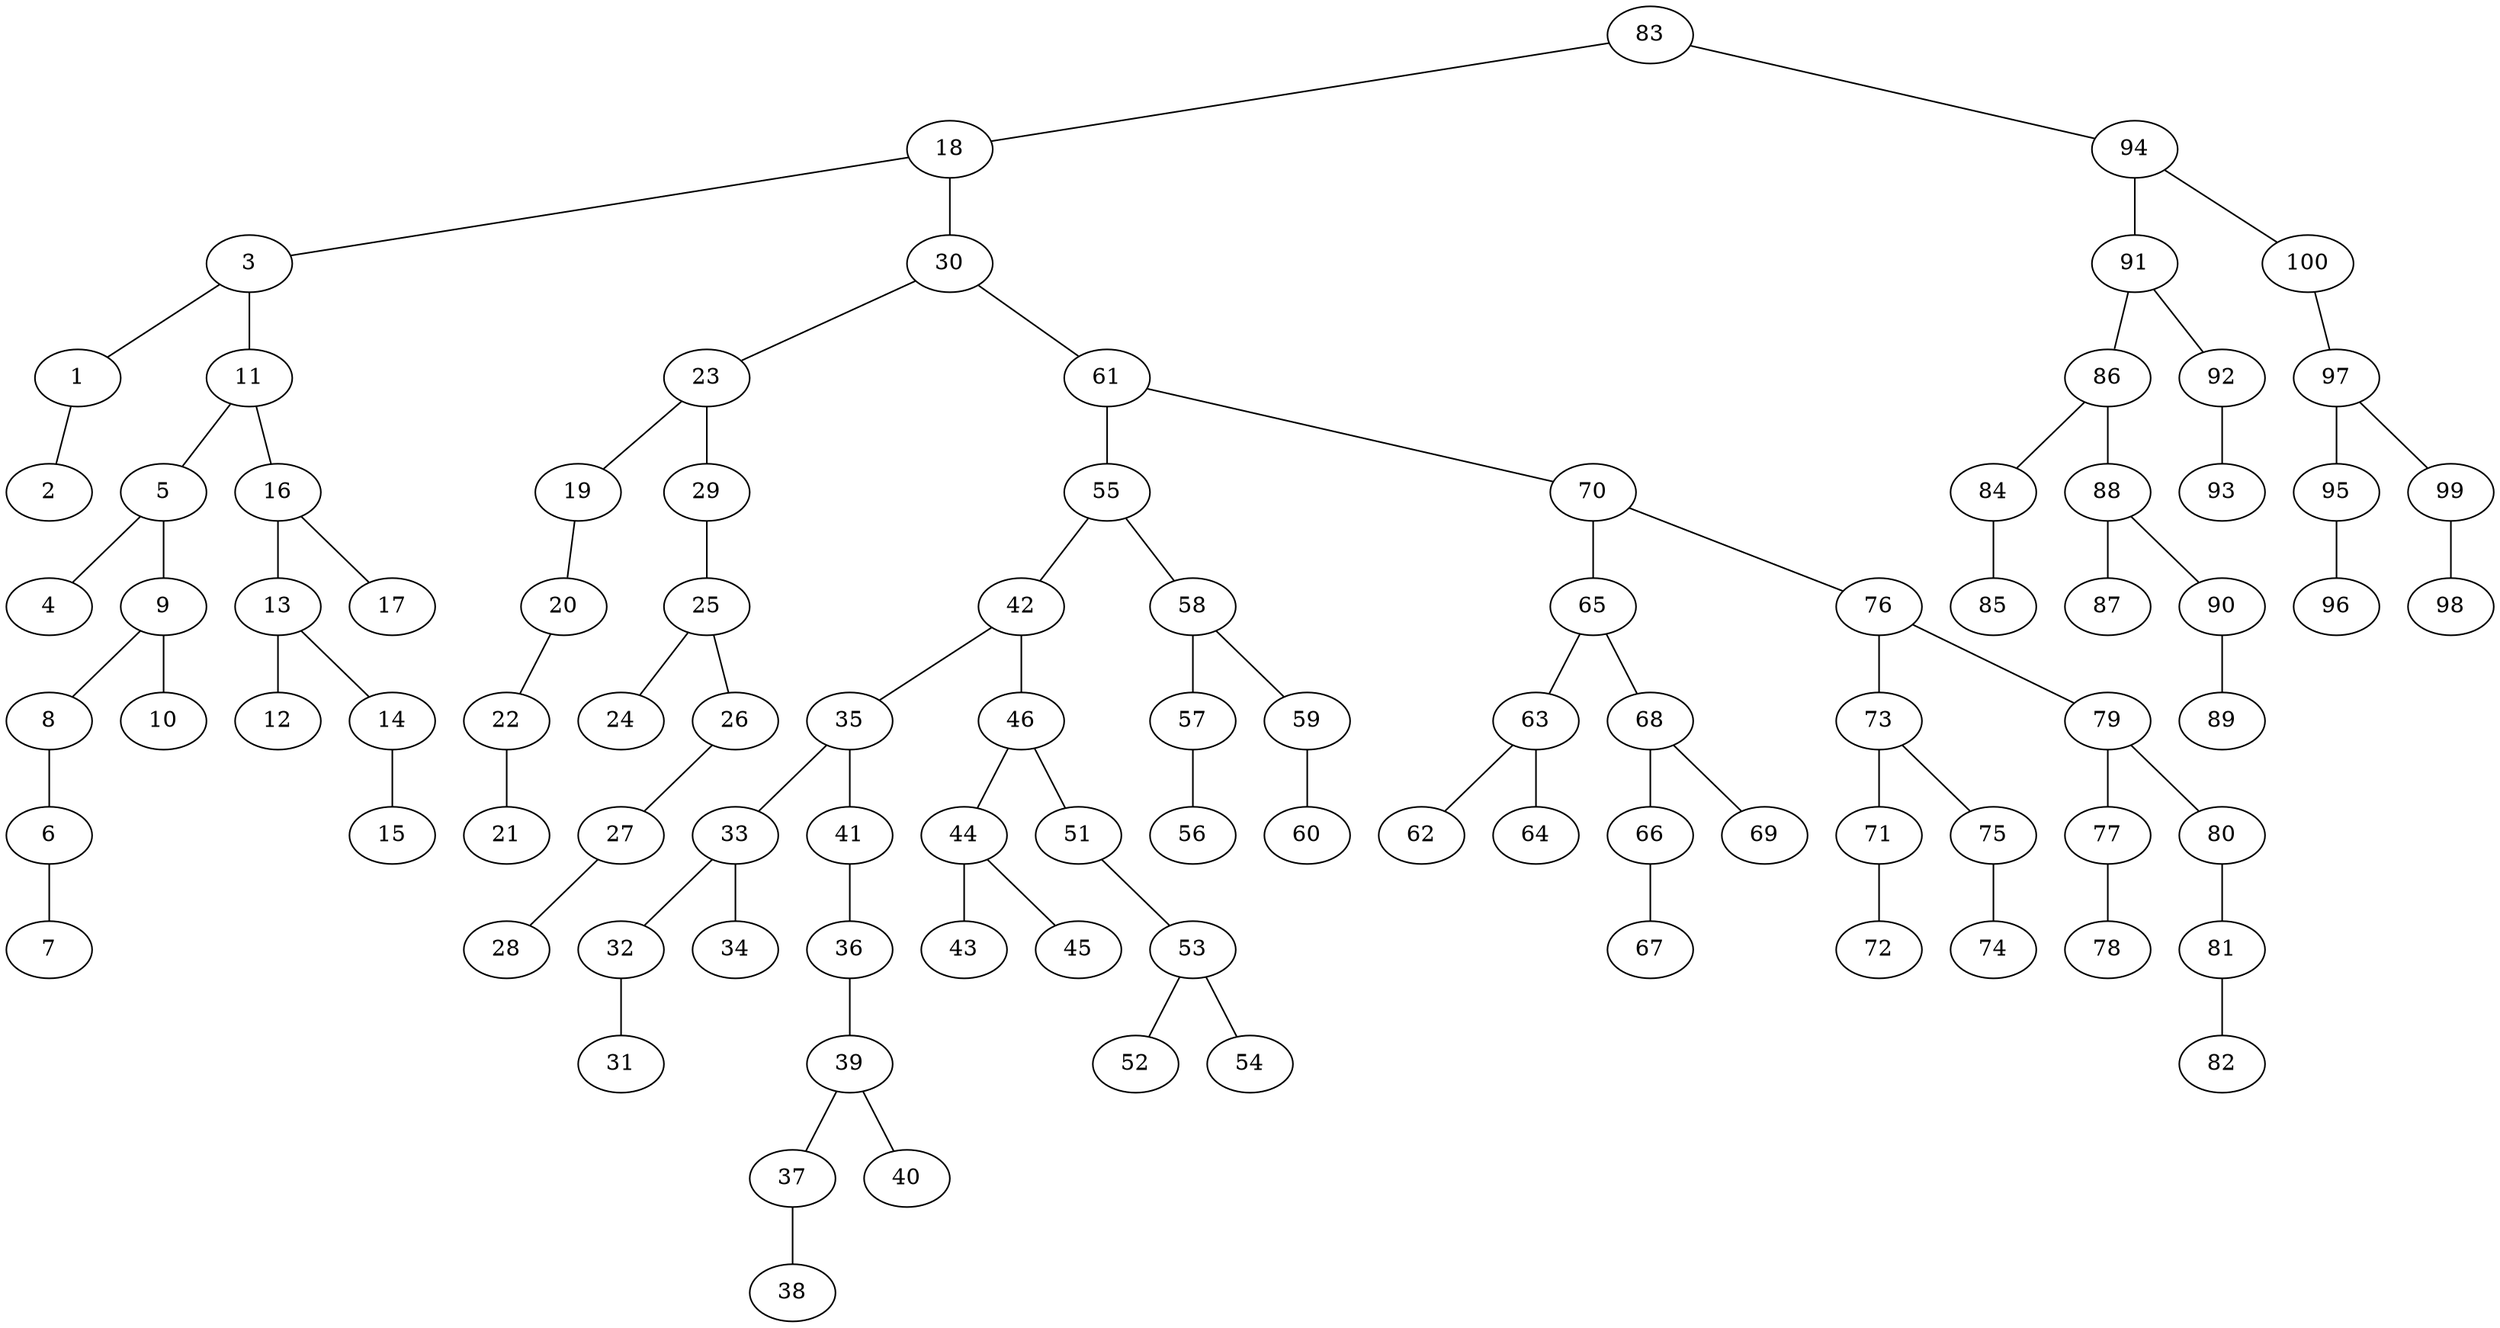 graph g {
905735620[label="83"]
1658926803[label="18"]
905735620 -- 1658926803
1997287019[label="94"]
905735620 -- 1997287019
436546048[label="3"]
1658926803 -- 436546048
1300393335[label="30"]
1658926803 -- 1300393335
1627428162[label="1"]
436546048 -- 1627428162
2011791487[label="11"]
436546048 -- 2011791487
1150284200[label="2"]
1627428162 -- 1150284200
439928219[label="5"]
2011791487 -- 439928219
2138564891[label="16"]
2011791487 -- 2138564891
1151755506[label="4"]
439928219 -- 1151755506
2141179775[label="9"]
439928219 -- 2141179775
592959754[label="8"]
2141179775 -- 592959754
1663619914[label="10"]
2141179775 -- 1663619914
341748265[label="6"]
592959754 -- 341748265
364604394[label="7"]
341748265 -- 364604394
146370526[label="13"]
2138564891 -- 146370526
758013696[label="17"]
2138564891 -- 758013696
1279309678[label="12"]
146370526 -- 1279309678
48914743[label="14"]
146370526 -- 48914743
1106131243[label="15"]
48914743 -- 1106131243
510109769[label="23"]
1300393335 -- 510109769
1473611564[label="61"]
1300393335 -- 1473611564
107456312[label="19"]
510109769 -- 107456312
921760190[label="29"]
510109769 -- 921760190
360067785[label="20"]
107456312 -- 360067785
1860250540[label="22"]
360067785 -- 1860250540
1426329391[label="21"]
1860250540 -- 1426329391
1690859824[label="25"]
921760190 -- 1690859824
1074593562[label="24"]
1690859824 -- 1074593562
660017404[label="26"]
1690859824 -- 660017404
1381965390[label="27"]
660017404 -- 1381965390
1979313356[label="28"]
1381965390 -- 1979313356
1386883398[label="55"]
1473611564 -- 1386883398
1306854175[label="70"]
1473611564 -- 1306854175
1742920067[label="42"]
1386883398 -- 1742920067
1564984895[label="58"]
1386883398 -- 1564984895
1587819720[label="35"]
1742920067 -- 1587819720
1002191352[label="46"]
1742920067 -- 1002191352
1256440269[label="33"]
1587819720 -- 1256440269
704024720[label="41"]
1587819720 -- 704024720
1452012306[label="32"]
1256440269 -- 1452012306
211968962[label="34"]
1256440269 -- 211968962
1486566962[label="31"]
1452012306 -- 1486566962
1173643169[label="36"]
704024720 -- 1173643169
1282287470[label="39"]
1173643169 -- 1282287470
1397616978[label="37"]
1282287470 -- 1397616978
1390835631[label="40"]
1282287470 -- 1390835631
889729797[label="38"]
1397616978 -- 889729797
148912029[label="44"]
1002191352 -- 148912029
874217650[label="51"]
1002191352 -- 874217650
1436664465[label="43"]
148912029 -- 1436664465
558187323[label="45"]
148912029 -- 558187323
1088872417[label="53"]
874217650 -- 1088872417
1210898719[label="52"]
1088872417 -- 1210898719
306123060[label="54"]
1088872417 -- 306123060
2104028992[label="57"]
1564984895 -- 2104028992
1527430292[label="59"]
1564984895 -- 1527430292
1975546571[label="56"]
2104028992 -- 1975546571
521960438[label="60"]
1527430292 -- 521960438
632587706[label="65"]
1306854175 -- 632587706
726950788[label="76"]
1306854175 -- 726950788
1567885839[label="63"]
632587706 -- 1567885839
558569884[label="68"]
632587706 -- 558569884
550752602[label="62"]
1567885839 -- 550752602
680779399[label="64"]
1567885839 -- 680779399
1439337960[label="66"]
558569884 -- 1439337960
741669172[label="69"]
558569884 -- 741669172
315860201[label="67"]
1439337960 -- 315860201
604125138[label="73"]
726950788 -- 604125138
631659383[label="79"]
726950788 -- 631659383
785447854[label="71"]
604125138 -- 785447854
556529265[label="75"]
604125138 -- 556529265
346224929[label="72"]
785447854 -- 346224929
63468833[label="74"]
556529265 -- 63468833
720167805[label="77"]
631659383 -- 720167805
1418334255[label="80"]
631659383 -- 1418334255
1466073198[label="78"]
720167805 -- 1466073198
398690014[label="81"]
1418334255 -- 398690014
1526298704[label="82"]
398690014 -- 1526298704
1593180232[label="91"]
1997287019 -- 1593180232
492079624[label="100"]
1997287019 -- 492079624
380242442[label="86"]
1593180232 -- 380242442
125881207[label="92"]
1593180232 -- 125881207
1763344271[label="84"]
380242442 -- 1763344271
1353170030[label="88"]
380242442 -- 1353170030
370869802[label="85"]
1763344271 -- 370869802
398572781[label="87"]
1353170030 -- 398572781
765284253[label="90"]
1353170030 -- 765284253
1077199500[label="89"]
765284253 -- 1077199500
240166646[label="93"]
125881207 -- 240166646
351028485[label="97"]
492079624 -- 351028485
1405747618[label="95"]
351028485 -- 1405747618
898406901[label="99"]
351028485 -- 898406901
1054932644[label="96"]
1405747618 -- 1054932644
1213349904[label="98"]
898406901 -- 1213349904
}
